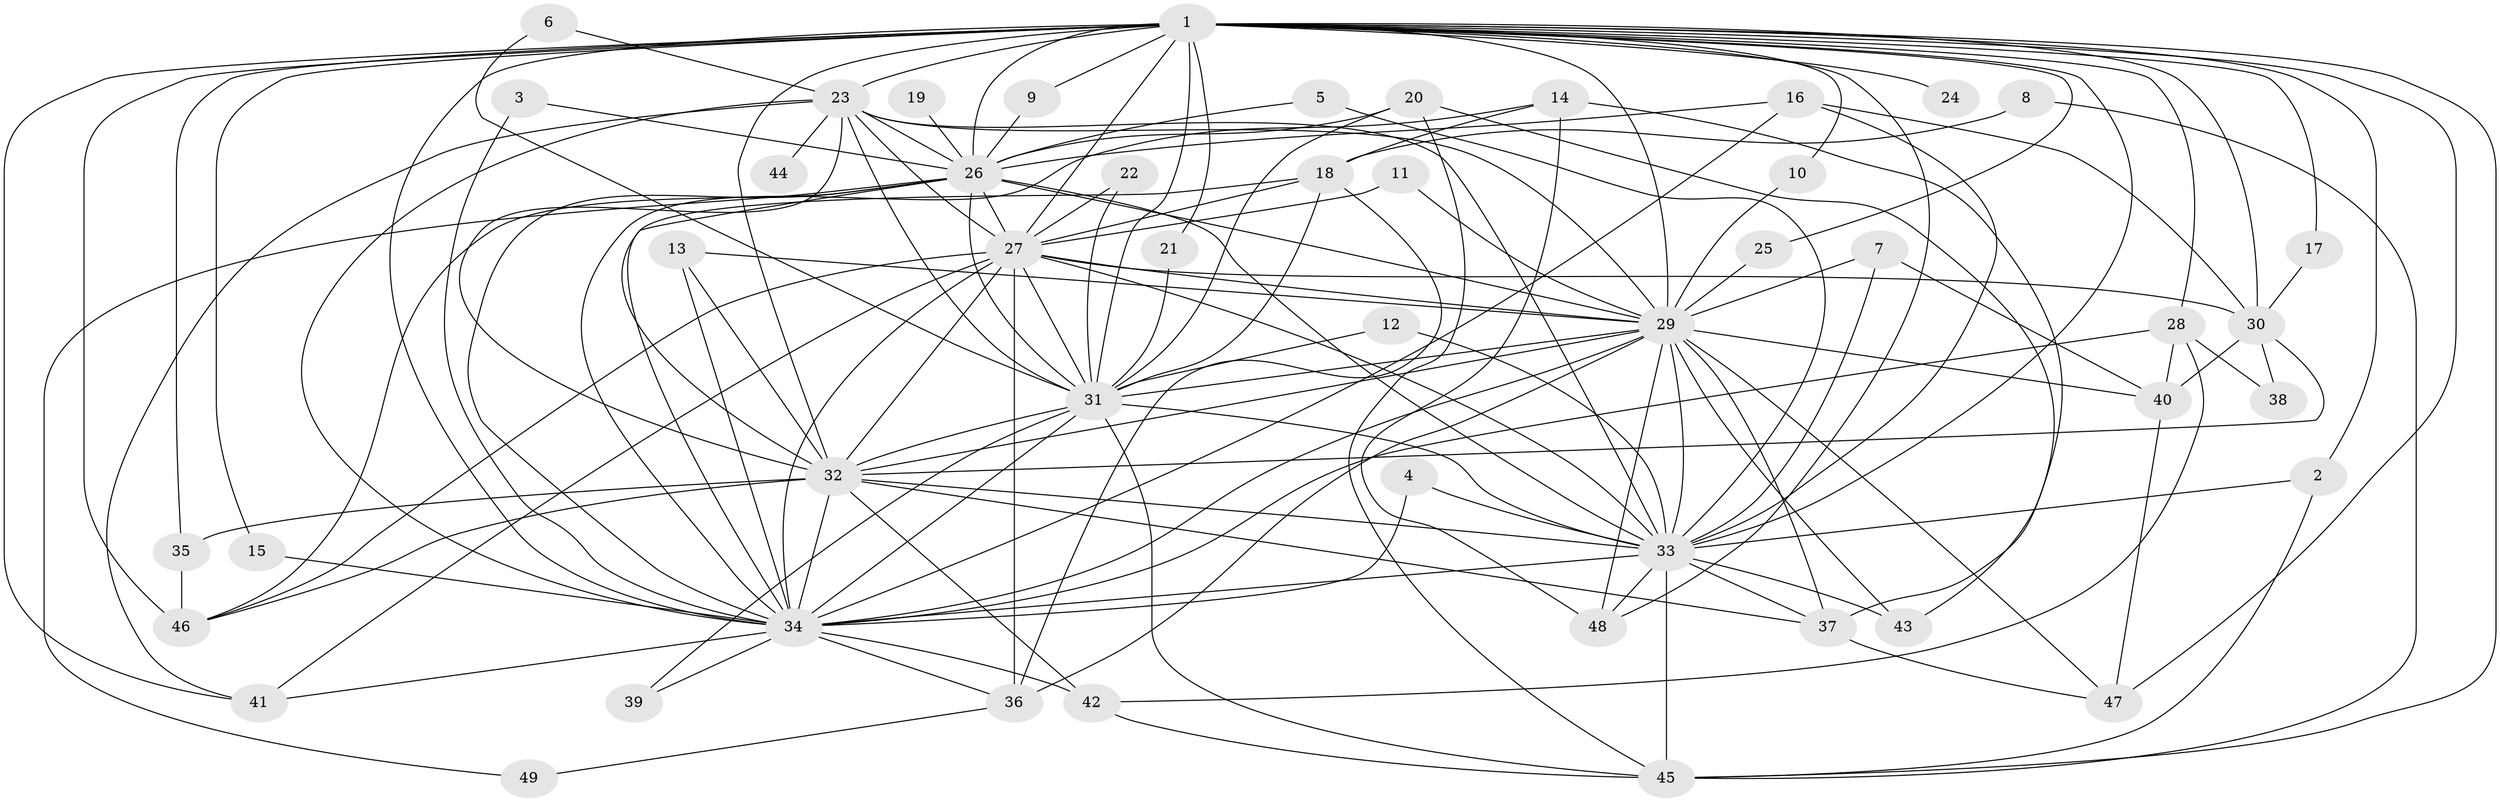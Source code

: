 // original degree distribution, {22: 0.020618556701030927, 16: 0.010309278350515464, 18: 0.010309278350515464, 21: 0.010309278350515464, 27: 0.010309278350515464, 17: 0.010309278350515464, 14: 0.010309278350515464, 20: 0.010309278350515464, 25: 0.010309278350515464, 2: 0.5567010309278351, 3: 0.16494845360824742, 4: 0.08247422680412371, 5: 0.07216494845360824, 7: 0.010309278350515464, 6: 0.010309278350515464}
// Generated by graph-tools (version 1.1) at 2025/25/03/09/25 03:25:47]
// undirected, 49 vertices, 139 edges
graph export_dot {
graph [start="1"]
  node [color=gray90,style=filled];
  1;
  2;
  3;
  4;
  5;
  6;
  7;
  8;
  9;
  10;
  11;
  12;
  13;
  14;
  15;
  16;
  17;
  18;
  19;
  20;
  21;
  22;
  23;
  24;
  25;
  26;
  27;
  28;
  29;
  30;
  31;
  32;
  33;
  34;
  35;
  36;
  37;
  38;
  39;
  40;
  41;
  42;
  43;
  44;
  45;
  46;
  47;
  48;
  49;
  1 -- 2 [weight=2.0];
  1 -- 9 [weight=1.0];
  1 -- 10 [weight=1.0];
  1 -- 15 [weight=1.0];
  1 -- 17 [weight=1.0];
  1 -- 21 [weight=1.0];
  1 -- 23 [weight=2.0];
  1 -- 24 [weight=2.0];
  1 -- 25 [weight=1.0];
  1 -- 26 [weight=4.0];
  1 -- 27 [weight=3.0];
  1 -- 28 [weight=1.0];
  1 -- 29 [weight=3.0];
  1 -- 30 [weight=2.0];
  1 -- 31 [weight=2.0];
  1 -- 32 [weight=2.0];
  1 -- 33 [weight=3.0];
  1 -- 34 [weight=2.0];
  1 -- 35 [weight=1.0];
  1 -- 41 [weight=1.0];
  1 -- 45 [weight=1.0];
  1 -- 46 [weight=3.0];
  1 -- 47 [weight=1.0];
  1 -- 48 [weight=1.0];
  2 -- 33 [weight=1.0];
  2 -- 45 [weight=1.0];
  3 -- 26 [weight=1.0];
  3 -- 34 [weight=1.0];
  4 -- 33 [weight=1.0];
  4 -- 34 [weight=1.0];
  5 -- 26 [weight=1.0];
  5 -- 33 [weight=1.0];
  6 -- 23 [weight=1.0];
  6 -- 31 [weight=1.0];
  7 -- 29 [weight=1.0];
  7 -- 33 [weight=1.0];
  7 -- 40 [weight=1.0];
  8 -- 18 [weight=1.0];
  8 -- 45 [weight=1.0];
  9 -- 26 [weight=1.0];
  10 -- 29 [weight=1.0];
  11 -- 27 [weight=1.0];
  11 -- 29 [weight=1.0];
  12 -- 31 [weight=1.0];
  12 -- 33 [weight=1.0];
  13 -- 29 [weight=1.0];
  13 -- 32 [weight=1.0];
  13 -- 34 [weight=1.0];
  14 -- 18 [weight=1.0];
  14 -- 34 [weight=1.0];
  14 -- 37 [weight=1.0];
  14 -- 48 [weight=1.0];
  15 -- 34 [weight=1.0];
  16 -- 26 [weight=1.0];
  16 -- 30 [weight=1.0];
  16 -- 33 [weight=1.0];
  16 -- 34 [weight=1.0];
  17 -- 30 [weight=1.0];
  18 -- 27 [weight=1.0];
  18 -- 31 [weight=1.0];
  18 -- 34 [weight=1.0];
  18 -- 36 [weight=1.0];
  19 -- 26 [weight=1.0];
  20 -- 26 [weight=1.0];
  20 -- 31 [weight=1.0];
  20 -- 43 [weight=1.0];
  20 -- 45 [weight=1.0];
  21 -- 31 [weight=1.0];
  22 -- 27 [weight=1.0];
  22 -- 31 [weight=1.0];
  23 -- 26 [weight=1.0];
  23 -- 27 [weight=1.0];
  23 -- 29 [weight=3.0];
  23 -- 31 [weight=2.0];
  23 -- 32 [weight=1.0];
  23 -- 33 [weight=1.0];
  23 -- 34 [weight=1.0];
  23 -- 41 [weight=1.0];
  23 -- 44 [weight=1.0];
  25 -- 29 [weight=1.0];
  26 -- 27 [weight=1.0];
  26 -- 29 [weight=1.0];
  26 -- 31 [weight=1.0];
  26 -- 32 [weight=1.0];
  26 -- 33 [weight=1.0];
  26 -- 34 [weight=2.0];
  26 -- 46 [weight=1.0];
  26 -- 49 [weight=1.0];
  27 -- 29 [weight=1.0];
  27 -- 30 [weight=1.0];
  27 -- 31 [weight=1.0];
  27 -- 32 [weight=1.0];
  27 -- 33 [weight=2.0];
  27 -- 34 [weight=1.0];
  27 -- 36 [weight=1.0];
  27 -- 41 [weight=1.0];
  27 -- 46 [weight=1.0];
  28 -- 34 [weight=1.0];
  28 -- 38 [weight=1.0];
  28 -- 40 [weight=1.0];
  28 -- 42 [weight=1.0];
  29 -- 31 [weight=2.0];
  29 -- 32 [weight=1.0];
  29 -- 33 [weight=1.0];
  29 -- 34 [weight=3.0];
  29 -- 36 [weight=1.0];
  29 -- 37 [weight=1.0];
  29 -- 40 [weight=1.0];
  29 -- 43 [weight=1.0];
  29 -- 47 [weight=1.0];
  29 -- 48 [weight=1.0];
  30 -- 32 [weight=1.0];
  30 -- 38 [weight=1.0];
  30 -- 40 [weight=1.0];
  31 -- 32 [weight=1.0];
  31 -- 33 [weight=1.0];
  31 -- 34 [weight=2.0];
  31 -- 39 [weight=1.0];
  31 -- 45 [weight=1.0];
  32 -- 33 [weight=2.0];
  32 -- 34 [weight=1.0];
  32 -- 35 [weight=1.0];
  32 -- 37 [weight=1.0];
  32 -- 42 [weight=1.0];
  32 -- 46 [weight=1.0];
  33 -- 34 [weight=1.0];
  33 -- 37 [weight=1.0];
  33 -- 43 [weight=1.0];
  33 -- 45 [weight=1.0];
  33 -- 48 [weight=1.0];
  34 -- 36 [weight=1.0];
  34 -- 39 [weight=1.0];
  34 -- 41 [weight=1.0];
  34 -- 42 [weight=1.0];
  35 -- 46 [weight=1.0];
  36 -- 49 [weight=1.0];
  37 -- 47 [weight=1.0];
  40 -- 47 [weight=1.0];
  42 -- 45 [weight=1.0];
}
